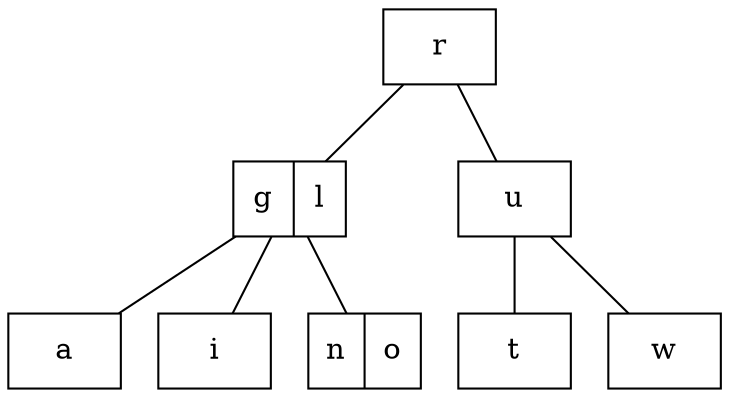 strict graph {
node [shape=record];
node_0x564ce6e43de0 [label="r"];
node_0x564ce6e45550 [label="g|l"];
node_0x564ce6e45690 [label="a"];
node_0x564ce6e45550 -- node_0x564ce6e45690
node_0x564ce6e456f0 [label="i"];
node_0x564ce6e45550 -- node_0x564ce6e456f0
node_0x564ce6e451b0 [label="n|o"];
node_0x564ce6e45550 -- node_0x564ce6e451b0
node_0x564ce6e43de0 -- node_0x564ce6e45550
node_0x564ce6e455b0 [label="u"];
node_0x564ce6e45490 [label="t"];
node_0x564ce6e455b0 -- node_0x564ce6e45490
node_0x564ce6e454f0 [label="w"];
node_0x564ce6e455b0 -- node_0x564ce6e454f0
node_0x564ce6e43de0 -- node_0x564ce6e455b0
}
